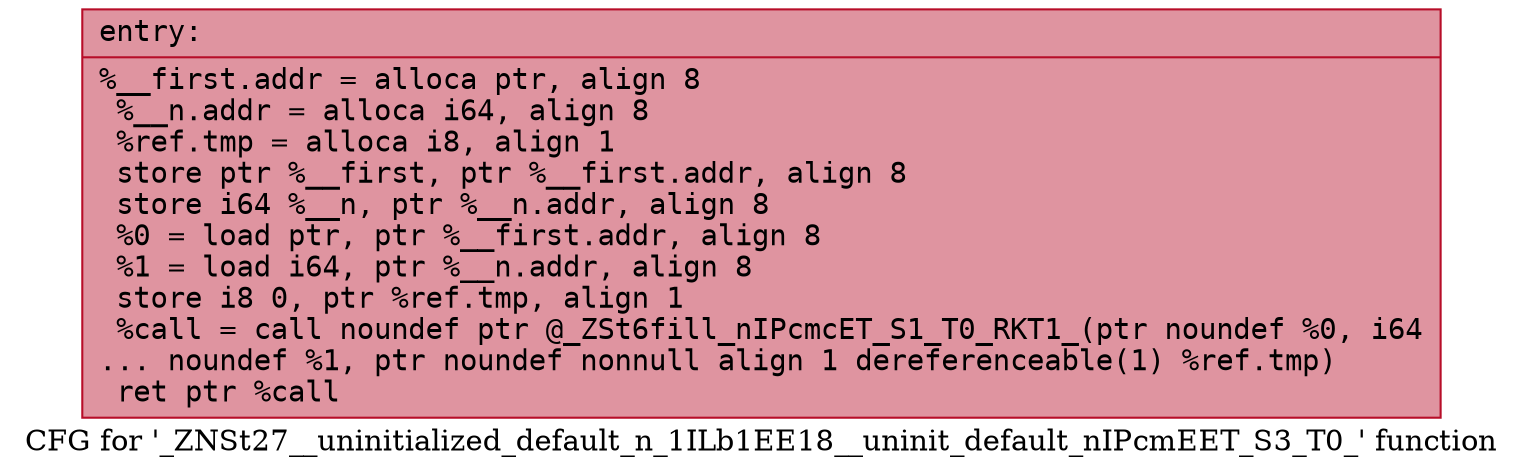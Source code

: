 digraph "CFG for '_ZNSt27__uninitialized_default_n_1ILb1EE18__uninit_default_nIPcmEET_S3_T0_' function" {
	label="CFG for '_ZNSt27__uninitialized_default_n_1ILb1EE18__uninit_default_nIPcmEET_S3_T0_' function";

	Node0x561c73c25c90 [shape=record,color="#b70d28ff", style=filled, fillcolor="#b70d2870" fontname="Courier",label="{entry:\l|  %__first.addr = alloca ptr, align 8\l  %__n.addr = alloca i64, align 8\l  %ref.tmp = alloca i8, align 1\l  store ptr %__first, ptr %__first.addr, align 8\l  store i64 %__n, ptr %__n.addr, align 8\l  %0 = load ptr, ptr %__first.addr, align 8\l  %1 = load i64, ptr %__n.addr, align 8\l  store i8 0, ptr %ref.tmp, align 1\l  %call = call noundef ptr @_ZSt6fill_nIPcmcET_S1_T0_RKT1_(ptr noundef %0, i64\l... noundef %1, ptr noundef nonnull align 1 dereferenceable(1) %ref.tmp)\l  ret ptr %call\l}"];
}
